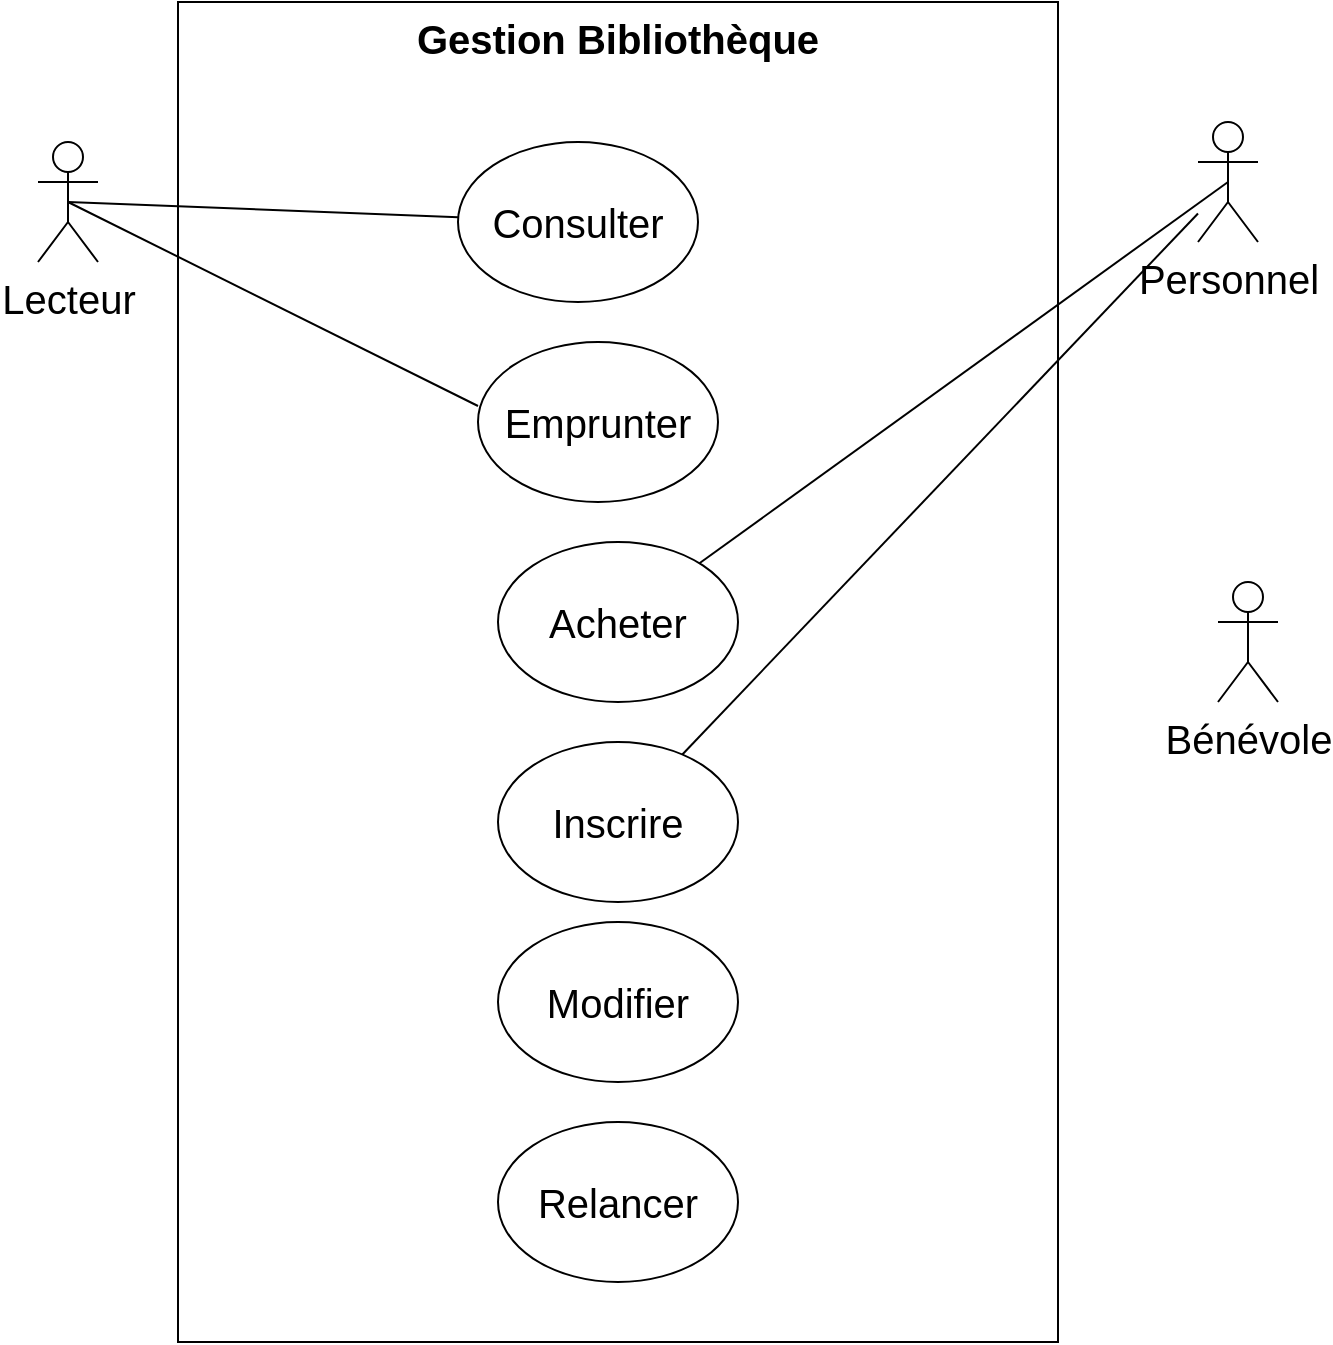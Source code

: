 <mxfile version="15.9.4" type="device"><diagram id="OHpG6m8NHWCoJrdF1ptG" name="Page-1"><mxGraphModel dx="1421" dy="738" grid="1" gridSize="10" guides="1" tooltips="1" connect="1" arrows="1" fold="1" page="1" pageScale="1" pageWidth="827" pageHeight="1169" math="0" shadow="0"><root><mxCell id="0"/><mxCell id="1" parent="0"/><mxCell id="3H69x3JlhHG_i3iZv9lx-1" value="Gestion Bibliothèque" style="whiteSpace=wrap;html=1;verticalAlign=top;fontStyle=1;fontSize=20;" vertex="1" parent="1"><mxGeometry x="170" y="100" width="440" height="670" as="geometry"/></mxCell><mxCell id="3H69x3JlhHG_i3iZv9lx-2" value="Lecteur" style="shape=umlActor;verticalLabelPosition=bottom;verticalAlign=top;html=1;outlineConnect=0;fontSize=20;" vertex="1" parent="1"><mxGeometry x="100" y="170" width="30" height="60" as="geometry"/></mxCell><mxCell id="3H69x3JlhHG_i3iZv9lx-3" value="Personnel" style="shape=umlActor;verticalLabelPosition=bottom;verticalAlign=top;html=1;outlineConnect=0;fontSize=20;" vertex="1" parent="1"><mxGeometry x="680" y="160" width="30" height="60" as="geometry"/></mxCell><mxCell id="3H69x3JlhHG_i3iZv9lx-4" value="Bénévole" style="shape=umlActor;verticalLabelPosition=bottom;verticalAlign=top;html=1;outlineConnect=0;fontSize=20;" vertex="1" parent="1"><mxGeometry x="690" y="390" width="30" height="60" as="geometry"/></mxCell><mxCell id="3H69x3JlhHG_i3iZv9lx-5" value="Consulter" style="ellipse;whiteSpace=wrap;html=1;fontSize=20;" vertex="1" parent="1"><mxGeometry x="310" y="170" width="120" height="80" as="geometry"/></mxCell><mxCell id="3H69x3JlhHG_i3iZv9lx-6" value="Emprunter" style="ellipse;whiteSpace=wrap;html=1;fontSize=20;" vertex="1" parent="1"><mxGeometry x="320" y="270" width="120" height="80" as="geometry"/></mxCell><mxCell id="3H69x3JlhHG_i3iZv9lx-7" value="Acheter" style="ellipse;whiteSpace=wrap;html=1;fontSize=20;" vertex="1" parent="1"><mxGeometry x="330" y="370" width="120" height="80" as="geometry"/></mxCell><mxCell id="3H69x3JlhHG_i3iZv9lx-8" value="Inscrire" style="ellipse;whiteSpace=wrap;html=1;fontSize=20;" vertex="1" parent="1"><mxGeometry x="330" y="470" width="120" height="80" as="geometry"/></mxCell><mxCell id="3H69x3JlhHG_i3iZv9lx-9" value="Modifier" style="ellipse;whiteSpace=wrap;html=1;fontSize=20;" vertex="1" parent="1"><mxGeometry x="330" y="560" width="120" height="80" as="geometry"/></mxCell><mxCell id="3H69x3JlhHG_i3iZv9lx-10" value="Relancer" style="ellipse;whiteSpace=wrap;html=1;fontSize=20;" vertex="1" parent="1"><mxGeometry x="330" y="660" width="120" height="80" as="geometry"/></mxCell><mxCell id="3H69x3JlhHG_i3iZv9lx-18" value="" style="endArrow=none;html=1;rounded=0;fontSize=20;entryX=0.5;entryY=0.5;entryDx=0;entryDy=0;entryPerimeter=0;" edge="1" parent="1" source="3H69x3JlhHG_i3iZv9lx-5" target="3H69x3JlhHG_i3iZv9lx-2"><mxGeometry width="50" height="50" relative="1" as="geometry"><mxPoint x="390" y="400" as="sourcePoint"/><mxPoint x="440" y="350" as="targetPoint"/></mxGeometry></mxCell><mxCell id="3H69x3JlhHG_i3iZv9lx-19" value="" style="endArrow=none;html=1;rounded=0;fontSize=20;entryX=0;entryY=0.4;entryDx=0;entryDy=0;entryPerimeter=0;exitX=0.5;exitY=0.5;exitDx=0;exitDy=0;exitPerimeter=0;" edge="1" parent="1" source="3H69x3JlhHG_i3iZv9lx-2" target="3H69x3JlhHG_i3iZv9lx-6"><mxGeometry width="50" height="50" relative="1" as="geometry"><mxPoint x="390" y="400" as="sourcePoint"/><mxPoint x="440" y="350" as="targetPoint"/></mxGeometry></mxCell><mxCell id="3H69x3JlhHG_i3iZv9lx-20" value="" style="endArrow=none;html=1;rounded=0;fontSize=20;entryX=0.5;entryY=0.5;entryDx=0;entryDy=0;entryPerimeter=0;" edge="1" parent="1" source="3H69x3JlhHG_i3iZv9lx-7" target="3H69x3JlhHG_i3iZv9lx-3"><mxGeometry width="50" height="50" relative="1" as="geometry"><mxPoint x="390" y="400" as="sourcePoint"/><mxPoint x="440" y="350" as="targetPoint"/></mxGeometry></mxCell><mxCell id="3H69x3JlhHG_i3iZv9lx-21" value="" style="endArrow=none;html=1;rounded=0;fontSize=20;" edge="1" parent="1" source="3H69x3JlhHG_i3iZv9lx-3" target="3H69x3JlhHG_i3iZv9lx-8"><mxGeometry width="50" height="50" relative="1" as="geometry"><mxPoint x="390" y="400" as="sourcePoint"/><mxPoint x="440" y="350" as="targetPoint"/></mxGeometry></mxCell></root></mxGraphModel></diagram></mxfile>